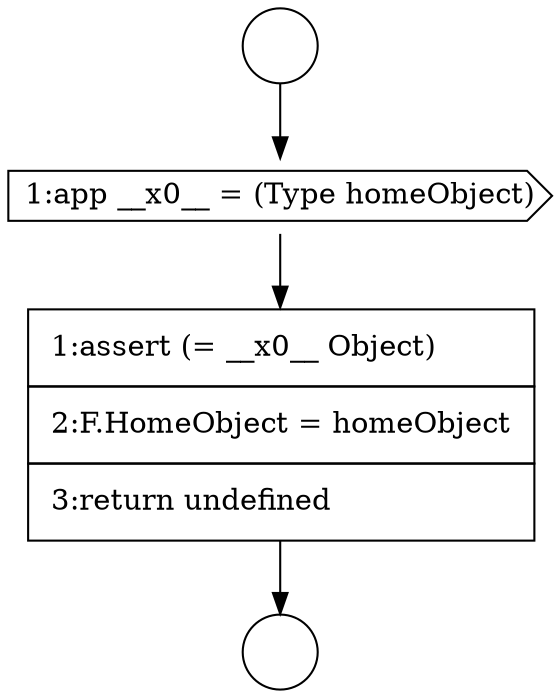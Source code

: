 digraph {
  node1927 [shape=circle label=" " color="black" fillcolor="white" style=filled]
  node1929 [shape=cds, label=<<font color="black">1:app __x0__ = (Type homeObject)</font>> color="black" fillcolor="white" style=filled]
  node1930 [shape=none, margin=0, label=<<font color="black">
    <table border="0" cellborder="1" cellspacing="0" cellpadding="10">
      <tr><td align="left">1:assert (= __x0__ Object)</td></tr>
      <tr><td align="left">2:F.HomeObject = homeObject</td></tr>
      <tr><td align="left">3:return undefined</td></tr>
    </table>
  </font>> color="black" fillcolor="white" style=filled]
  node1928 [shape=circle label=" " color="black" fillcolor="white" style=filled]
  node1927 -> node1929 [ color="black"]
  node1929 -> node1930 [ color="black"]
  node1930 -> node1928 [ color="black"]
}
